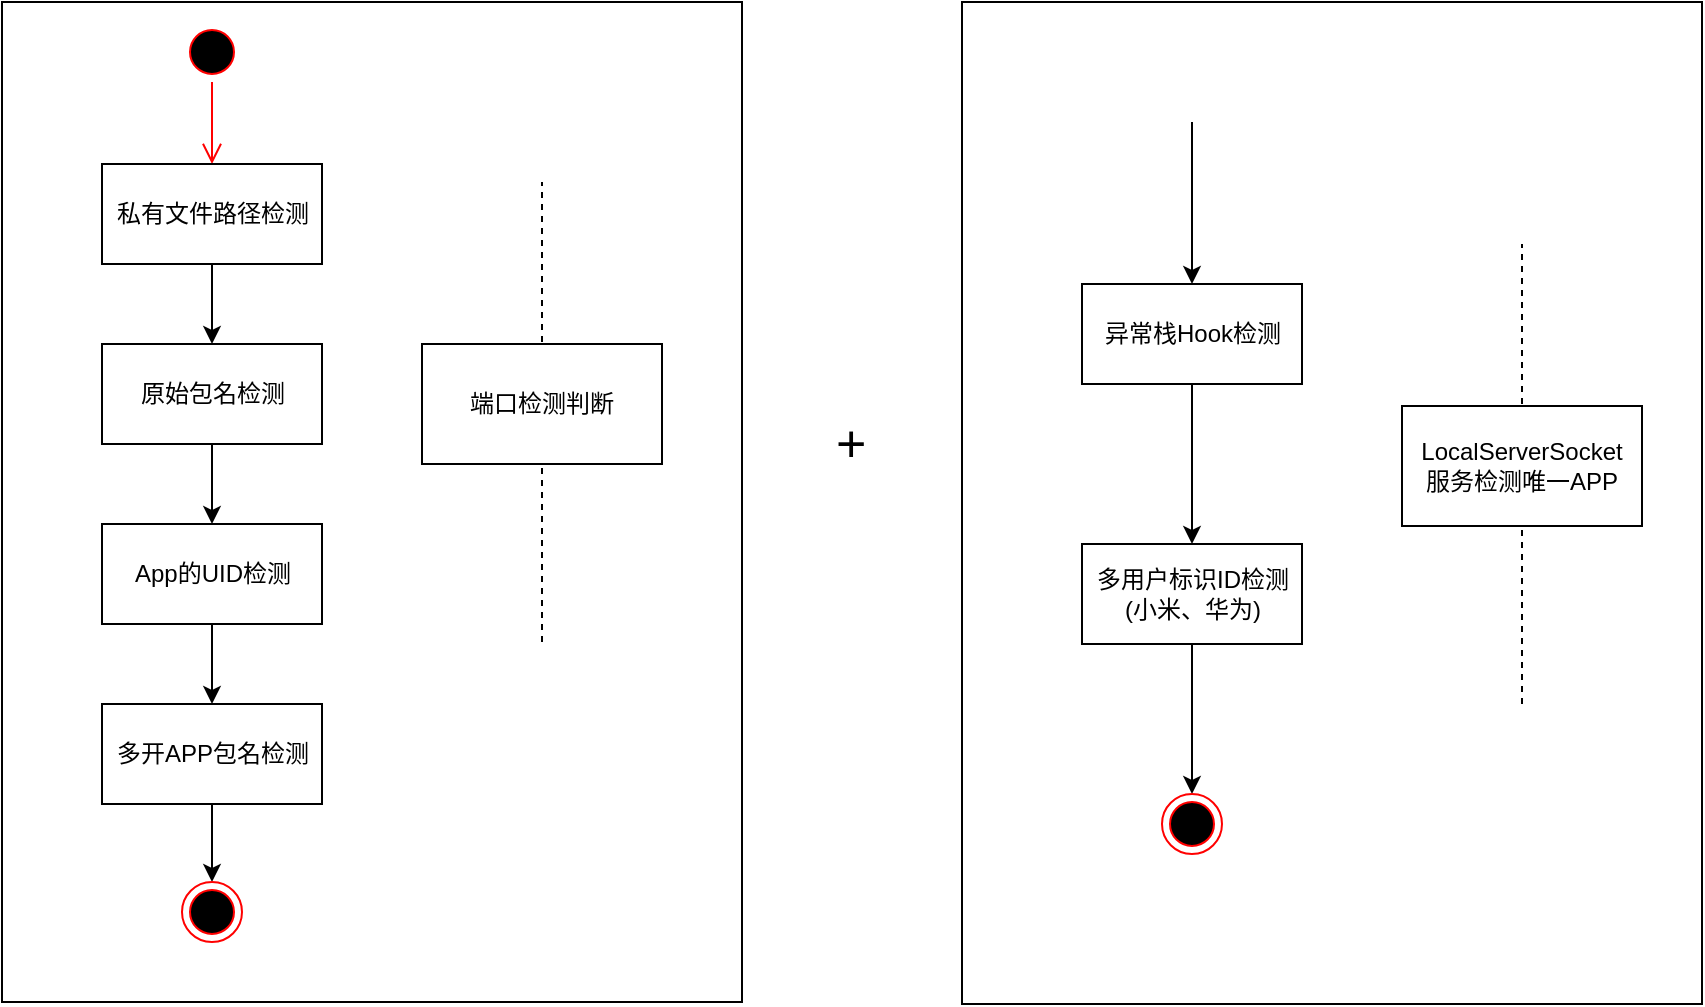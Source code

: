 <mxfile version="10.5.7" type="github"><diagram name="Page-1" id="ad52d381-51e7-2e0d-a935-2d0ddd2fd229"><mxGraphModel dx="918" dy="522" grid="1" gridSize="10" guides="1" tooltips="1" connect="1" arrows="1" fold="1" page="1" pageScale="1" pageWidth="1100" pageHeight="850" background="#ffffff" math="0" shadow="0"><root><mxCell id="0"/><mxCell id="1" parent="0"/><mxCell id="zxhSW5ulEhbL7K9eE-VS-19" value="" style="shape=partialRectangle;whiteSpace=wrap;html=1;bottom=1;right=1;fillColor=none;" vertex="1" parent="1"><mxGeometry x="10" width="370" height="500" as="geometry"/></mxCell><mxCell id="zxhSW5ulEhbL7K9eE-VS-1" value="" style="ellipse;html=1;shape=startState;fillColor=#000000;strokeColor=#ff0000;" vertex="1" parent="1"><mxGeometry x="100" y="10" width="30" height="30" as="geometry"/></mxCell><mxCell id="zxhSW5ulEhbL7K9eE-VS-2" value="" style="edgeStyle=orthogonalEdgeStyle;html=1;verticalAlign=bottom;endArrow=open;endSize=8;strokeColor=#ff0000;entryX=0.5;entryY=0;entryDx=0;entryDy=0;" edge="1" source="zxhSW5ulEhbL7K9eE-VS-1" parent="1" target="zxhSW5ulEhbL7K9eE-VS-3"><mxGeometry relative="1" as="geometry"><mxPoint x="115" y="70" as="targetPoint"/><Array as="points"/></mxGeometry></mxCell><mxCell id="zxhSW5ulEhbL7K9eE-VS-5" value="" style="edgeStyle=orthogonalEdgeStyle;rounded=0;orthogonalLoop=1;jettySize=auto;html=1;" edge="1" parent="1" source="zxhSW5ulEhbL7K9eE-VS-3" target="zxhSW5ulEhbL7K9eE-VS-4"><mxGeometry relative="1" as="geometry"/></mxCell><mxCell id="zxhSW5ulEhbL7K9eE-VS-3" value="私有文件路径检测" style="html=1;" vertex="1" parent="1"><mxGeometry x="60" y="81" width="110" height="50" as="geometry"/></mxCell><mxCell id="zxhSW5ulEhbL7K9eE-VS-7" value="" style="edgeStyle=orthogonalEdgeStyle;rounded=0;orthogonalLoop=1;jettySize=auto;html=1;" edge="1" parent="1" source="zxhSW5ulEhbL7K9eE-VS-4" target="zxhSW5ulEhbL7K9eE-VS-6"><mxGeometry relative="1" as="geometry"/></mxCell><mxCell id="zxhSW5ulEhbL7K9eE-VS-4" value="原始包名检测" style="html=1;" vertex="1" parent="1"><mxGeometry x="60" y="171" width="110" height="50" as="geometry"/></mxCell><mxCell id="zxhSW5ulEhbL7K9eE-VS-9" value="" style="edgeStyle=orthogonalEdgeStyle;rounded=0;orthogonalLoop=1;jettySize=auto;html=1;" edge="1" parent="1" source="zxhSW5ulEhbL7K9eE-VS-6" target="zxhSW5ulEhbL7K9eE-VS-8"><mxGeometry relative="1" as="geometry"/></mxCell><mxCell id="zxhSW5ulEhbL7K9eE-VS-6" value="App的UID检测" style="html=1;" vertex="1" parent="1"><mxGeometry x="60" y="261" width="110" height="50" as="geometry"/></mxCell><mxCell id="zxhSW5ulEhbL7K9eE-VS-12" value="" style="edgeStyle=orthogonalEdgeStyle;rounded=0;orthogonalLoop=1;jettySize=auto;html=1;entryX=0.5;entryY=0;entryDx=0;entryDy=0;" edge="1" parent="1" source="zxhSW5ulEhbL7K9eE-VS-8" target="zxhSW5ulEhbL7K9eE-VS-10"><mxGeometry relative="1" as="geometry"><mxPoint x="115" y="481" as="targetPoint"/></mxGeometry></mxCell><mxCell id="zxhSW5ulEhbL7K9eE-VS-8" value="多开APP包名检测" style="html=1;" vertex="1" parent="1"><mxGeometry x="60" y="351" width="110" height="50" as="geometry"/></mxCell><mxCell id="zxhSW5ulEhbL7K9eE-VS-10" value="" style="ellipse;html=1;shape=endState;fillColor=#000000;strokeColor=#ff0000;" vertex="1" parent="1"><mxGeometry x="100" y="440" width="30" height="30" as="geometry"/></mxCell><mxCell id="zxhSW5ulEhbL7K9eE-VS-13" value="端口检测判断" style="rounded=0;whiteSpace=wrap;html=1;" vertex="1" parent="1"><mxGeometry x="220" y="171" width="120" height="60" as="geometry"/></mxCell><mxCell id="zxhSW5ulEhbL7K9eE-VS-14" value="" style="endArrow=none;dashed=1;html=1;" edge="1" parent="1"><mxGeometry width="50" height="50" relative="1" as="geometry"><mxPoint x="280" y="170" as="sourcePoint"/><mxPoint x="280" y="90" as="targetPoint"/></mxGeometry></mxCell><mxCell id="zxhSW5ulEhbL7K9eE-VS-17" value="" style="endArrow=none;dashed=1;html=1;entryX=0.5;entryY=1;entryDx=0;entryDy=0;" edge="1" parent="1" target="zxhSW5ulEhbL7K9eE-VS-13"><mxGeometry width="50" height="50" relative="1" as="geometry"><mxPoint x="280" y="320" as="sourcePoint"/><mxPoint x="110" y="490" as="targetPoint"/></mxGeometry></mxCell><mxCell id="zxhSW5ulEhbL7K9eE-VS-21" value="+" style="text;html=1;resizable=0;points=[];autosize=1;align=left;verticalAlign=top;spacingTop=-4;fontSize=26;" vertex="1" parent="1"><mxGeometry x="425" y="203" width="20" height="20" as="geometry"/></mxCell><mxCell id="zxhSW5ulEhbL7K9eE-VS-22" value="" style="shape=partialRectangle;whiteSpace=wrap;html=1;top=1;left=1;fillColor=none;perimeterSpacing=0;" vertex="1" parent="1"><mxGeometry x="490" width="370" height="501" as="geometry"/></mxCell><mxCell id="zxhSW5ulEhbL7K9eE-VS-25" value="" style="edgeStyle=orthogonalEdgeStyle;rounded=0;orthogonalLoop=1;jettySize=auto;html=1;fontSize=26;" edge="1" parent="1" source="zxhSW5ulEhbL7K9eE-VS-23" target="zxhSW5ulEhbL7K9eE-VS-24"><mxGeometry relative="1" as="geometry"/></mxCell><mxCell id="zxhSW5ulEhbL7K9eE-VS-23" value="异常栈Hook检测" style="html=1;" vertex="1" parent="1"><mxGeometry x="550" y="141" width="110" height="50" as="geometry"/></mxCell><mxCell id="zxhSW5ulEhbL7K9eE-VS-27" value="" style="edgeStyle=orthogonalEdgeStyle;rounded=0;orthogonalLoop=1;jettySize=auto;html=1;fontSize=26;entryX=0.5;entryY=0;entryDx=0;entryDy=0;" edge="1" parent="1" source="zxhSW5ulEhbL7K9eE-VS-24" target="zxhSW5ulEhbL7K9eE-VS-28"><mxGeometry relative="1" as="geometry"><mxPoint x="605" y="390" as="targetPoint"/></mxGeometry></mxCell><mxCell id="zxhSW5ulEhbL7K9eE-VS-24" value="多用户标识ID检测&lt;br&gt;(小米、华为)&lt;br&gt;" style="html=1;" vertex="1" parent="1"><mxGeometry x="550" y="271" width="110" height="50" as="geometry"/></mxCell><mxCell id="zxhSW5ulEhbL7K9eE-VS-28" value="" style="ellipse;html=1;shape=endState;fillColor=#000000;strokeColor=#ff0000;fontSize=26;" vertex="1" parent="1"><mxGeometry x="590" y="396" width="30" height="30" as="geometry"/></mxCell><mxCell id="zxhSW5ulEhbL7K9eE-VS-31" value="" style="endArrow=classic;html=1;fontSize=26;entryX=0.5;entryY=0;entryDx=0;entryDy=0;" edge="1" parent="1" target="zxhSW5ulEhbL7K9eE-VS-23"><mxGeometry width="50" height="50" relative="1" as="geometry"><mxPoint x="605" y="60" as="sourcePoint"/><mxPoint x="-10" y="580" as="targetPoint"/></mxGeometry></mxCell><mxCell id="zxhSW5ulEhbL7K9eE-VS-32" value="LocalServerSocket&lt;br&gt;服务检测唯一APP" style="rounded=0;whiteSpace=wrap;html=1;" vertex="1" parent="1"><mxGeometry x="710" y="202" width="120" height="60" as="geometry"/></mxCell><mxCell id="zxhSW5ulEhbL7K9eE-VS-33" value="" style="endArrow=none;dashed=1;html=1;" edge="1" parent="1"><mxGeometry width="50" height="50" relative="1" as="geometry"><mxPoint x="770" y="201" as="sourcePoint"/><mxPoint x="770" y="121" as="targetPoint"/></mxGeometry></mxCell><mxCell id="zxhSW5ulEhbL7K9eE-VS-34" value="" style="endArrow=none;dashed=1;html=1;entryX=0.5;entryY=1;entryDx=0;entryDy=0;" edge="1" parent="1" target="zxhSW5ulEhbL7K9eE-VS-32"><mxGeometry width="50" height="50" relative="1" as="geometry"><mxPoint x="770" y="351" as="sourcePoint"/><mxPoint x="600" y="521" as="targetPoint"/></mxGeometry></mxCell></root></mxGraphModel></diagram></mxfile>